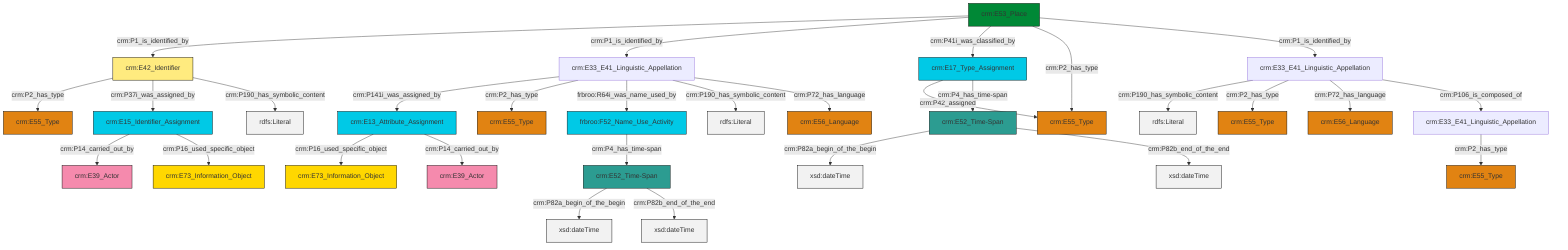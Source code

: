 graph TD
classDef Literal fill:#f2f2f2,stroke:#000000;
classDef CRM_Entity fill:#FFFFFF,stroke:#000000;
classDef Temporal_Entity fill:#00C9E6, stroke:#000000;
classDef Type fill:#E18312, stroke:#000000;
classDef Time-Span fill:#2C9C91, stroke:#000000;
classDef Appellation fill:#FFEB7F, stroke:#000000;
classDef Place fill:#008836, stroke:#000000;
classDef Persistent_Item fill:#B266B2, stroke:#000000;
classDef Conceptual_Object fill:#FFD700, stroke:#000000;
classDef Physical_Thing fill:#D2B48C, stroke:#000000;
classDef Actor fill:#f58aad, stroke:#000000;
classDef PC_Classes fill:#4ce600, stroke:#000000;
classDef Multi fill:#cccccc,stroke:#000000;

0["crm:E52_Time-Span"]:::Time-Span -->|crm:P82a_begin_of_the_begin| 1[xsd:dateTime]:::Literal
0["crm:E52_Time-Span"]:::Time-Span -->|crm:P82b_end_of_the_end| 8[xsd:dateTime]:::Literal
2["crm:E33_E41_Linguistic_Appellation"]:::Default -->|crm:P141i_was_assigned_by| 11["crm:E13_Attribute_Assignment"]:::Temporal_Entity
24["crm:E42_Identifier"]:::Appellation -->|crm:P2_has_type| 22["crm:E55_Type"]:::Type
16["crm:E53_Place"]:::Place -->|crm:P1_is_identified_by| 24["crm:E42_Identifier"]:::Appellation
16["crm:E53_Place"]:::Place -->|crm:P1_is_identified_by| 2["crm:E33_E41_Linguistic_Appellation"]:::Default
16["crm:E53_Place"]:::Place -->|crm:P41i_was_classified_by| 27["crm:E17_Type_Assignment"]:::Temporal_Entity
2["crm:E33_E41_Linguistic_Appellation"]:::Default -->|crm:P2_has_type| 9["crm:E55_Type"]:::Type
11["crm:E13_Attribute_Assignment"]:::Temporal_Entity -->|crm:P16_used_specific_object| 28["crm:E73_Information_Object"]:::Conceptual_Object
27["crm:E17_Type_Assignment"]:::Temporal_Entity -->|crm:P42_assigned| 29["crm:E55_Type"]:::Type
11["crm:E13_Attribute_Assignment"]:::Temporal_Entity -->|crm:P14_carried_out_by| 18["crm:E39_Actor"]:::Actor
6["crm:E52_Time-Span"]:::Time-Span -->|crm:P82a_begin_of_the_begin| 30[xsd:dateTime]:::Literal
31["crm:E15_Identifier_Assignment"]:::Temporal_Entity -->|crm:P14_carried_out_by| 14["crm:E39_Actor"]:::Actor
32["crm:E33_E41_Linguistic_Appellation"]:::Default -->|crm:P190_has_symbolic_content| 33[rdfs:Literal]:::Literal
32["crm:E33_E41_Linguistic_Appellation"]:::Default -->|crm:P2_has_type| 35["crm:E55_Type"]:::Type
27["crm:E17_Type_Assignment"]:::Temporal_Entity -->|crm:P4_has_time-span| 6["crm:E52_Time-Span"]:::Time-Span
16["crm:E53_Place"]:::Place -->|crm:P2_has_type| 29["crm:E55_Type"]:::Type
32["crm:E33_E41_Linguistic_Appellation"]:::Default -->|crm:P72_has_language| 20["crm:E56_Language"]:::Type
40["frbroo:F52_Name_Use_Activity"]:::Temporal_Entity -->|crm:P4_has_time-span| 0["crm:E52_Time-Span"]:::Time-Span
2["crm:E33_E41_Linguistic_Appellation"]:::Default -->|frbroo:R64i_was_name_used_by| 40["frbroo:F52_Name_Use_Activity"]:::Temporal_Entity
2["crm:E33_E41_Linguistic_Appellation"]:::Default -->|crm:P190_has_symbolic_content| 42[rdfs:Literal]:::Literal
2["crm:E33_E41_Linguistic_Appellation"]:::Default -->|crm:P72_has_language| 36["crm:E56_Language"]:::Type
24["crm:E42_Identifier"]:::Appellation -->|crm:P37i_was_assigned_by| 31["crm:E15_Identifier_Assignment"]:::Temporal_Entity
32["crm:E33_E41_Linguistic_Appellation"]:::Default -->|crm:P106_is_composed_of| 4["crm:E33_E41_Linguistic_Appellation"]:::Default
4["crm:E33_E41_Linguistic_Appellation"]:::Default -->|crm:P2_has_type| 25["crm:E55_Type"]:::Type
6["crm:E52_Time-Span"]:::Time-Span -->|crm:P82b_end_of_the_end| 46[xsd:dateTime]:::Literal
24["crm:E42_Identifier"]:::Appellation -->|crm:P190_has_symbolic_content| 47[rdfs:Literal]:::Literal
31["crm:E15_Identifier_Assignment"]:::Temporal_Entity -->|crm:P16_used_specific_object| 49["crm:E73_Information_Object"]:::Conceptual_Object
16["crm:E53_Place"]:::Place -->|crm:P1_is_identified_by| 32["crm:E33_E41_Linguistic_Appellation"]:::Default